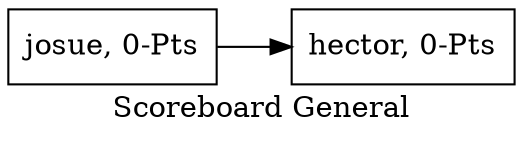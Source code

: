 digraph Scoreboard {
rankdir=LR;
Nodo0[shape=record,label="josue, 0-Pts"];
Nodo1[shape=record,label="hector, 0-Pts"];
Nodo0->Nodo1;
label="Scoreboard General";
}
